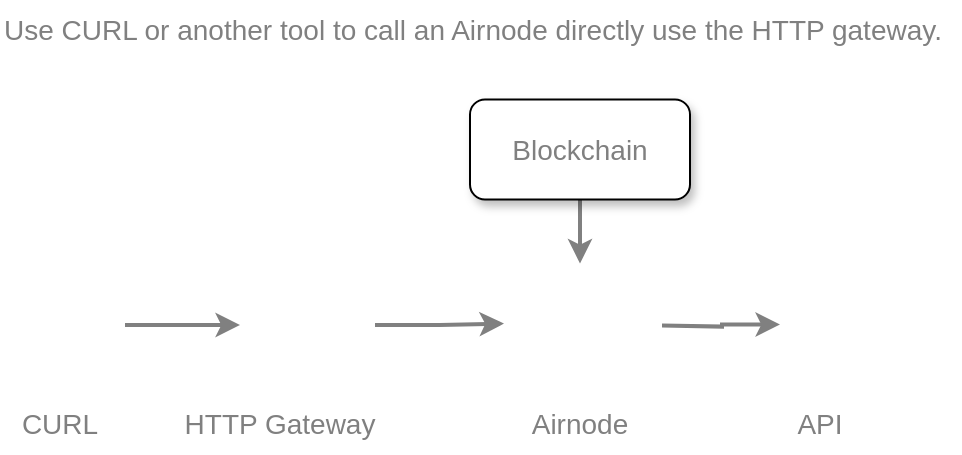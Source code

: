 <mxfile version="15.4.0" type="device"><diagram id="4Dpx6f2HY19sz5UD2hKD" name="Page-1"><mxGraphModel dx="1106" dy="860" grid="1" gridSize="10" guides="1" tooltips="1" connect="1" arrows="1" fold="1" page="1" pageScale="1" pageWidth="850" pageHeight="1100" math="0" shadow="0"><root><mxCell id="0"/><mxCell id="1" parent="0"/><mxCell id="vyWNpqueb322H-rneW3T-2" value="" style="shape=image;verticalLabelPosition=bottom;labelBackgroundColor=#ffffff;verticalAlign=top;aspect=fixed;imageAspect=0;image=https://miro.medium.com/max/400/1*vfjYLDoXNs9OAdS_bk23RQ.png;" vertex="1" parent="1"><mxGeometry x="270" y="147.25" width="120" height="90" as="geometry"/></mxCell><mxCell id="vyWNpqueb322H-rneW3T-10" style="edgeStyle=orthogonalEdgeStyle;rounded=0;orthogonalLoop=1;jettySize=auto;html=1;strokeColor=#808080;strokeWidth=2;" edge="1" parent="1" source="vyWNpqueb322H-rneW3T-3"><mxGeometry relative="1" as="geometry"><mxPoint x="292" y="191.75" as="targetPoint"/></mxGeometry></mxCell><mxCell id="vyWNpqueb322H-rneW3T-3" value="" style="shape=image;verticalLabelPosition=bottom;labelBackgroundColor=#ffffff;verticalAlign=top;aspect=fixed;imageAspect=0;image=https://static.thenounproject.com/png/2366921-200.png;fontColor=#808080;fontSize=14;" vertex="1" parent="1"><mxGeometry x="160" y="158.75" width="67.5" height="67.5" as="geometry"/></mxCell><mxCell id="vyWNpqueb322H-rneW3T-9" style="edgeStyle=orthogonalEdgeStyle;rounded=0;orthogonalLoop=1;jettySize=auto;html=1;strokeColor=#808080;strokeWidth=2;" edge="1" parent="1" source="vyWNpqueb322H-rneW3T-4"><mxGeometry relative="1" as="geometry"><mxPoint x="330" y="161.75" as="targetPoint"/></mxGeometry></mxCell><mxCell id="vyWNpqueb322H-rneW3T-4" value="&lt;font style=&quot;font-size: 14px&quot; color=&quot;#808080&quot;&gt;Blockchain&lt;/font&gt;" style="rounded=1;whiteSpace=wrap;html=1;shadow=1;" vertex="1" parent="1"><mxGeometry x="275" y="79.75" width="110" height="50" as="geometry"/></mxCell><mxCell id="vyWNpqueb322H-rneW3T-7" value="" style="shape=image;verticalLabelPosition=bottom;labelBackgroundColor=#ffffff;verticalAlign=top;aspect=fixed;imageAspect=0;image=https://encrypted-tbn0.gstatic.com/images?q=tbn:ANd9GcRNbAM_iQtPhMNVulyLBRSeBqFQQy3yhF4D_w&amp;usqp=CAU;rotation=-90;opacity=30;" vertex="1" parent="1"><mxGeometry x="430" y="147.25" width="90" height="90" as="geometry"/></mxCell><mxCell id="vyWNpqueb322H-rneW3T-11" style="edgeStyle=orthogonalEdgeStyle;rounded=0;orthogonalLoop=1;jettySize=auto;html=1;entryX=0.5;entryY=0;entryDx=0;entryDy=0;strokeColor=#808080;strokeWidth=2;" edge="1" parent="1" target="vyWNpqueb322H-rneW3T-7"><mxGeometry relative="1" as="geometry"><mxPoint x="371" y="192.75" as="sourcePoint"/></mxGeometry></mxCell><mxCell id="vyWNpqueb322H-rneW3T-16" style="edgeStyle=orthogonalEdgeStyle;rounded=0;orthogonalLoop=1;jettySize=auto;html=1;entryX=0;entryY=0.5;entryDx=0;entryDy=0;fontSize=14;fontColor=#808080;strokeColor=#808080;strokeWidth=2;" edge="1" parent="1" source="vyWNpqueb322H-rneW3T-14" target="vyWNpqueb322H-rneW3T-3"><mxGeometry relative="1" as="geometry"/></mxCell><mxCell id="vyWNpqueb322H-rneW3T-14" value="" style="shape=image;verticalLabelPosition=bottom;labelBackgroundColor=#ffffff;verticalAlign=top;aspect=fixed;imageAspect=0;image=https://cdn.iconscout.com/icon/premium/png-256-thumb/source-code-file-2035677-1717427.png;fontSize=14;" vertex="1" parent="1"><mxGeometry x="40" y="161.25" width="62.5" height="62.5" as="geometry"/></mxCell><mxCell id="vyWNpqueb322H-rneW3T-15" value="Use CURL or another tool to call an Airnode directly use the HTTP gateway." style="text;html=1;strokeColor=none;fillColor=none;align=left;verticalAlign=middle;whiteSpace=wrap;rounded=0;fontSize=14;fontColor=#808080;" vertex="1" parent="1"><mxGeometry x="40" y="30" width="480" height="30" as="geometry"/></mxCell><mxCell id="vyWNpqueb322H-rneW3T-18" value="Airnode" style="text;html=1;strokeColor=none;fillColor=none;align=center;verticalAlign=middle;whiteSpace=wrap;rounded=0;fontSize=14;fontColor=#808080;" vertex="1" parent="1"><mxGeometry x="300" y="226.5" width="60" height="30" as="geometry"/></mxCell><mxCell id="vyWNpqueb322H-rneW3T-19" value="API" style="text;html=1;strokeColor=none;fillColor=none;align=center;verticalAlign=middle;whiteSpace=wrap;rounded=0;fontSize=14;fontColor=#808080;" vertex="1" parent="1"><mxGeometry x="420" y="226.5" width="60" height="30" as="geometry"/></mxCell><mxCell id="vyWNpqueb322H-rneW3T-20" value="CURL" style="text;html=1;strokeColor=none;fillColor=none;align=center;verticalAlign=middle;whiteSpace=wrap;rounded=0;fontSize=14;fontColor=#808080;" vertex="1" parent="1"><mxGeometry x="40" y="226.5" width="60" height="30" as="geometry"/></mxCell><mxCell id="vyWNpqueb322H-rneW3T-21" value="HTTP Gateway" style="text;html=1;strokeColor=none;fillColor=none;align=center;verticalAlign=middle;whiteSpace=wrap;rounded=0;fontSize=14;fontColor=#808080;" vertex="1" parent="1"><mxGeometry x="120" y="226.5" width="120" height="30" as="geometry"/></mxCell></root></mxGraphModel></diagram></mxfile>